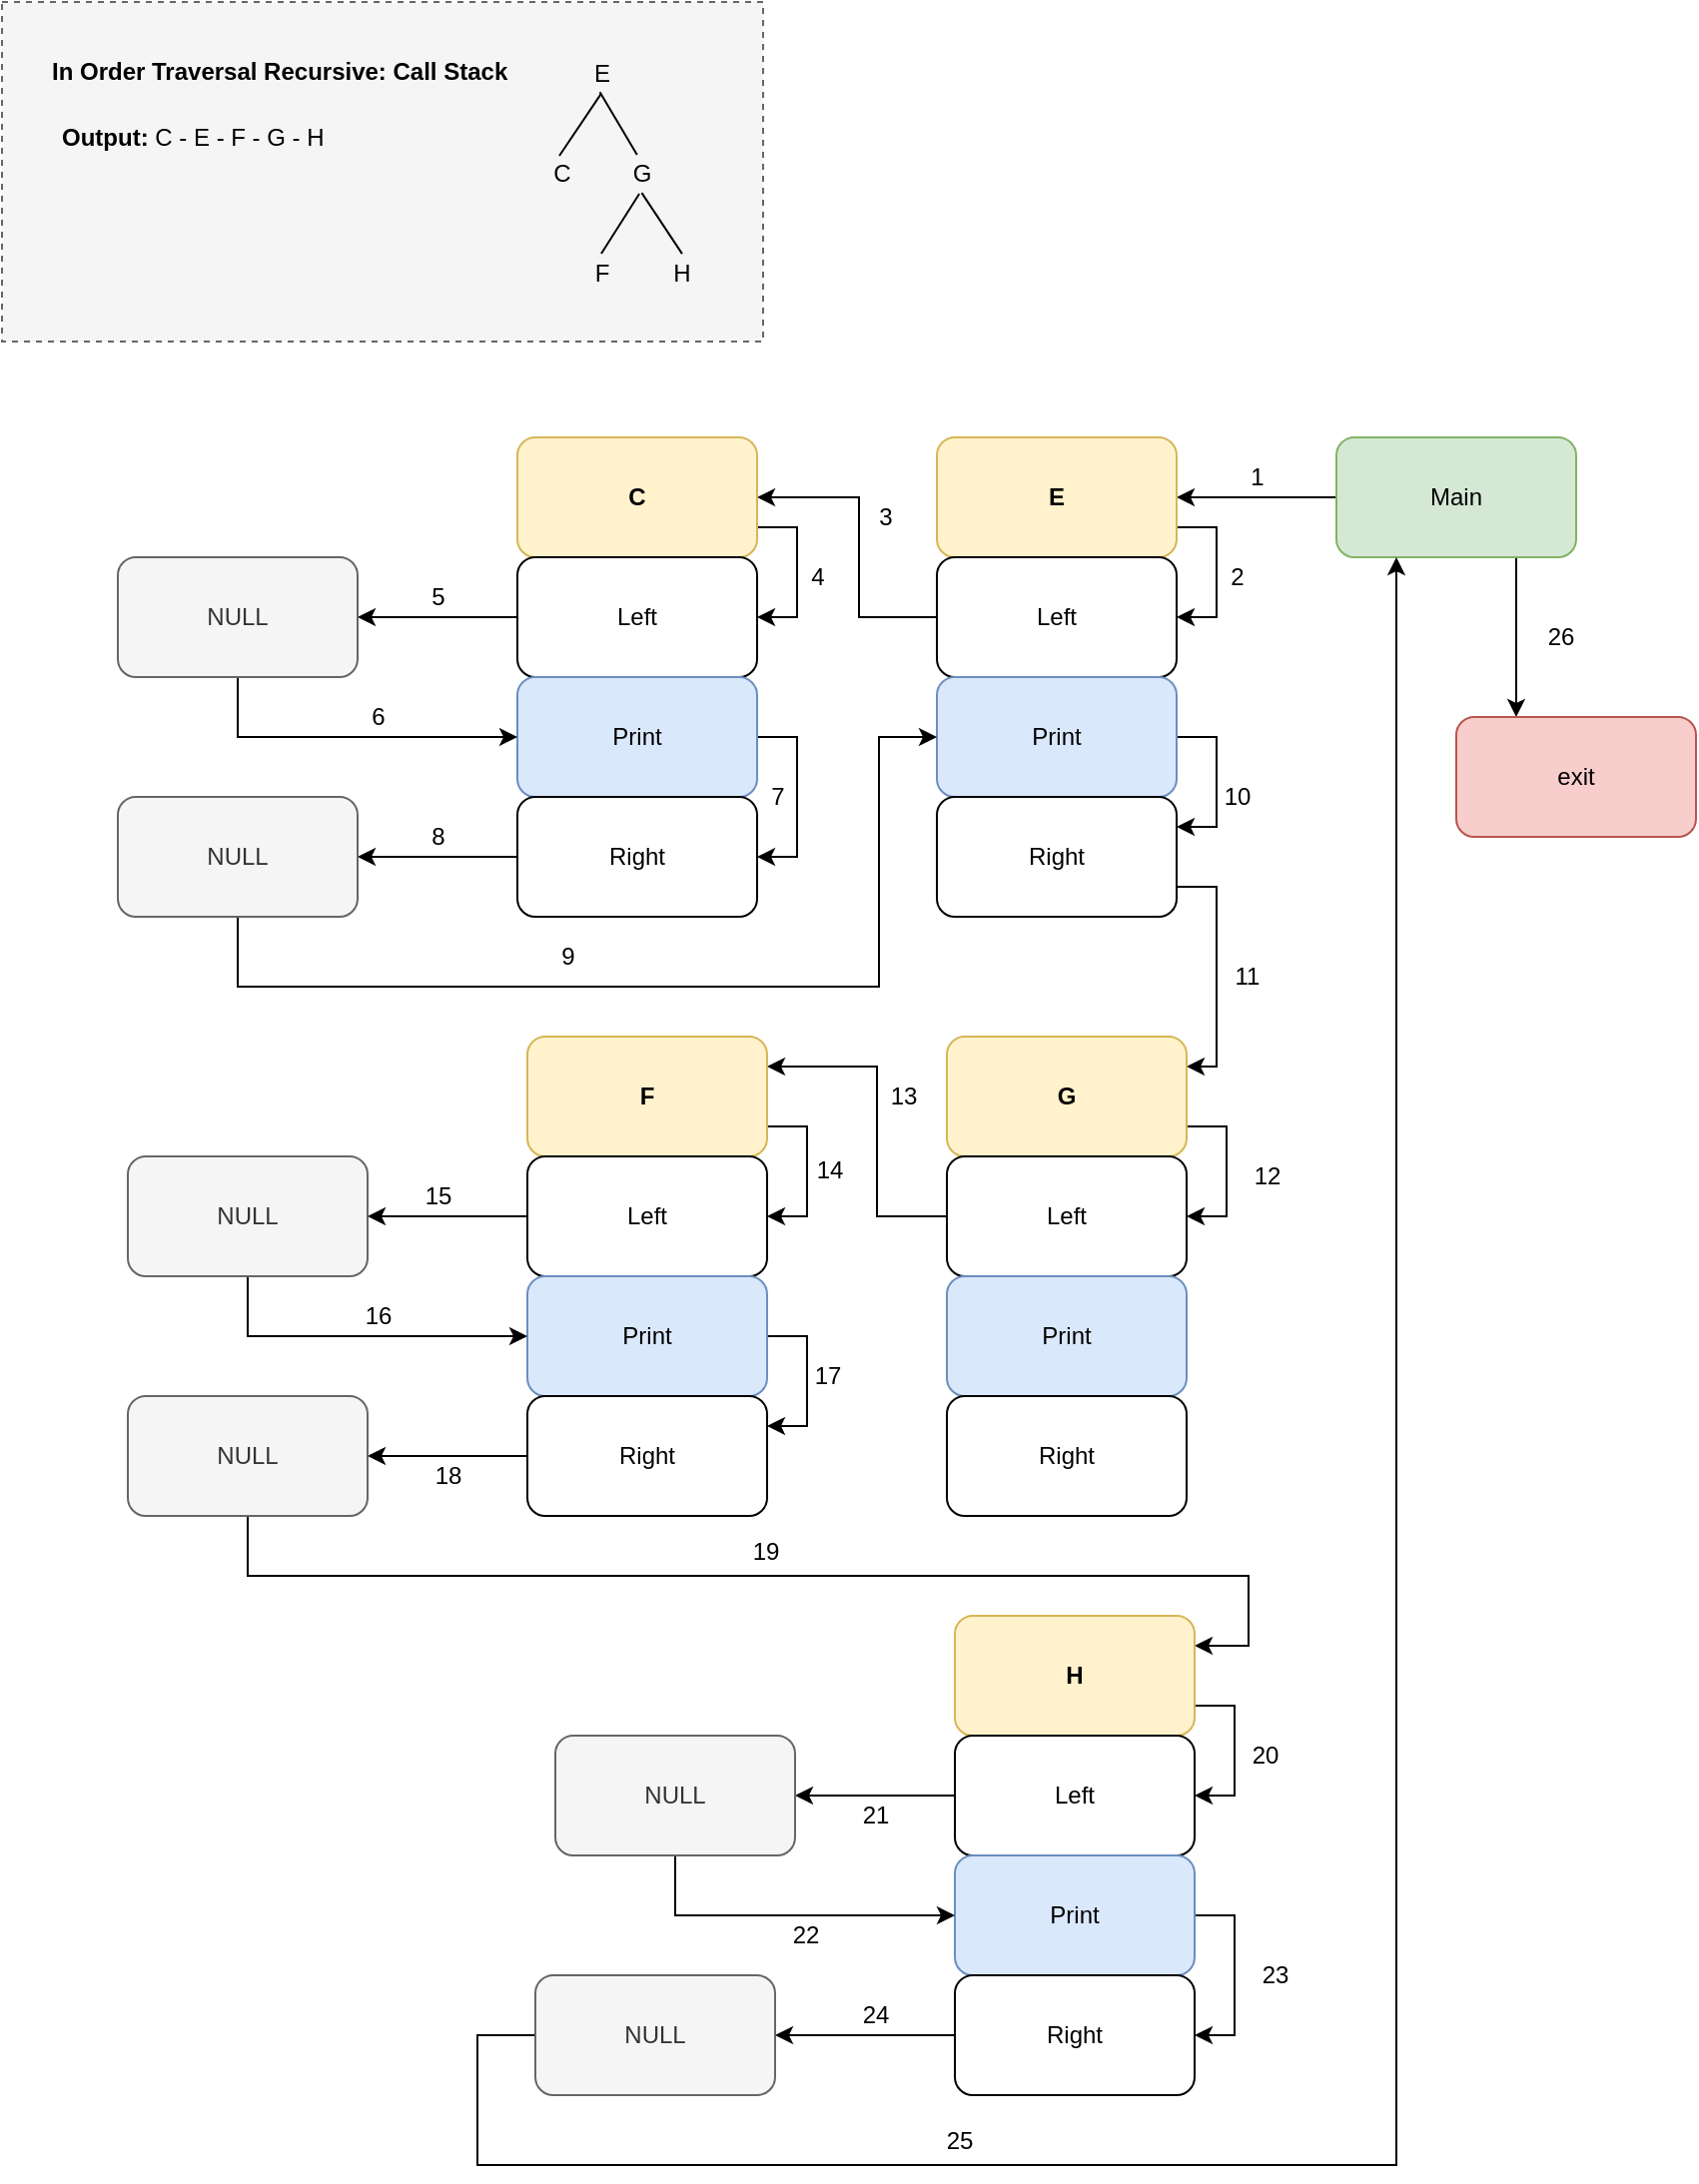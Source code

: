 <mxfile version="14.6.13" type="device"><diagram id="5BoP3zGqM8BcuiFMLUSi" name="binary-tree-in-order-traversal"><mxGraphModel dx="1960" dy="1105" grid="0" gridSize="10" guides="1" tooltips="1" connect="1" arrows="1" fold="1" page="1" pageScale="1" pageWidth="1654" pageHeight="1169" math="0" shadow="0"><root><mxCell id="0"/><mxCell id="1" parent="0"/><mxCell id="YzwYksjtchv_zgNa-ipd-102" value="" style="rounded=0;whiteSpace=wrap;html=1;fontSize=18;align=left;fillColor=#f5f5f5;dashed=1;strokeColor=#666666;fontColor=#333333;" vertex="1" parent="1"><mxGeometry x="62" y="42" width="381" height="170" as="geometry"/></mxCell><mxCell id="YzwYksjtchv_zgNa-ipd-12" value="" style="edgeStyle=orthogonalEdgeStyle;rounded=0;orthogonalLoop=1;jettySize=auto;html=1;" edge="1" parent="1" source="YzwYksjtchv_zgNa-ipd-1" target="YzwYksjtchv_zgNa-ipd-11"><mxGeometry relative="1" as="geometry"/></mxCell><mxCell id="YzwYksjtchv_zgNa-ipd-95" style="edgeStyle=orthogonalEdgeStyle;rounded=0;orthogonalLoop=1;jettySize=auto;html=1;exitX=0.75;exitY=1;exitDx=0;exitDy=0;entryX=0.25;entryY=0;entryDx=0;entryDy=0;" edge="1" parent="1" source="YzwYksjtchv_zgNa-ipd-1" target="YzwYksjtchv_zgNa-ipd-96"><mxGeometry relative="1" as="geometry"><mxPoint x="819.667" y="390" as="targetPoint"/></mxGeometry></mxCell><mxCell id="YzwYksjtchv_zgNa-ipd-1" value="Main" style="rounded=1;whiteSpace=wrap;html=1;fillColor=#d5e8d4;strokeColor=#82b366;" vertex="1" parent="1"><mxGeometry x="730" y="260" width="120" height="60" as="geometry"/></mxCell><mxCell id="YzwYksjtchv_zgNa-ipd-37" style="edgeStyle=orthogonalEdgeStyle;rounded=0;orthogonalLoop=1;jettySize=auto;html=1;exitX=1;exitY=0.75;exitDx=0;exitDy=0;entryX=1;entryY=0.5;entryDx=0;entryDy=0;" edge="1" parent="1" source="YzwYksjtchv_zgNa-ipd-11" target="YzwYksjtchv_zgNa-ipd-13"><mxGeometry relative="1" as="geometry"/></mxCell><mxCell id="YzwYksjtchv_zgNa-ipd-11" value="E" style="rounded=1;whiteSpace=wrap;html=1;fontStyle=1;fillColor=#fff2cc;strokeColor=#d6b656;" vertex="1" parent="1"><mxGeometry x="530" y="260" width="120" height="60" as="geometry"/></mxCell><mxCell id="YzwYksjtchv_zgNa-ipd-20" style="edgeStyle=orthogonalEdgeStyle;rounded=0;orthogonalLoop=1;jettySize=auto;html=1;entryX=1;entryY=0.5;entryDx=0;entryDy=0;" edge="1" parent="1" source="YzwYksjtchv_zgNa-ipd-13" target="YzwYksjtchv_zgNa-ipd-16"><mxGeometry relative="1" as="geometry"><Array as="points"><mxPoint x="491" y="350"/><mxPoint x="491" y="290"/></Array></mxGeometry></mxCell><mxCell id="YzwYksjtchv_zgNa-ipd-13" value="Left" style="rounded=1;whiteSpace=wrap;html=1;" vertex="1" parent="1"><mxGeometry x="530" y="320" width="120" height="60" as="geometry"/></mxCell><mxCell id="YzwYksjtchv_zgNa-ipd-30" style="edgeStyle=orthogonalEdgeStyle;rounded=0;orthogonalLoop=1;jettySize=auto;html=1;entryX=1;entryY=0.25;entryDx=0;entryDy=0;exitX=1;exitY=0.5;exitDx=0;exitDy=0;" edge="1" parent="1" source="YzwYksjtchv_zgNa-ipd-14" target="YzwYksjtchv_zgNa-ipd-15"><mxGeometry relative="1" as="geometry"/></mxCell><mxCell id="YzwYksjtchv_zgNa-ipd-14" value="Print" style="rounded=1;whiteSpace=wrap;html=1;fillColor=#dae8fc;strokeColor=#6c8ebf;" vertex="1" parent="1"><mxGeometry x="530" y="380" width="120" height="60" as="geometry"/></mxCell><mxCell id="YzwYksjtchv_zgNa-ipd-31" style="edgeStyle=orthogonalEdgeStyle;rounded=0;orthogonalLoop=1;jettySize=auto;html=1;entryX=1;entryY=0.25;entryDx=0;entryDy=0;exitX=1;exitY=0.75;exitDx=0;exitDy=0;" edge="1" parent="1" source="YzwYksjtchv_zgNa-ipd-15" target="YzwYksjtchv_zgNa-ipd-32"><mxGeometry relative="1" as="geometry"><mxPoint x="530" y="600" as="targetPoint"/><Array as="points"><mxPoint x="670" y="485"/><mxPoint x="670" y="575"/></Array></mxGeometry></mxCell><mxCell id="YzwYksjtchv_zgNa-ipd-15" value="Right" style="rounded=1;whiteSpace=wrap;html=1;" vertex="1" parent="1"><mxGeometry x="530" y="440" width="120" height="60" as="geometry"/></mxCell><mxCell id="YzwYksjtchv_zgNa-ipd-36" style="edgeStyle=orthogonalEdgeStyle;rounded=0;orthogonalLoop=1;jettySize=auto;html=1;exitX=1;exitY=0.75;exitDx=0;exitDy=0;entryX=1;entryY=0.5;entryDx=0;entryDy=0;" edge="1" parent="1" source="YzwYksjtchv_zgNa-ipd-16" target="YzwYksjtchv_zgNa-ipd-17"><mxGeometry relative="1" as="geometry"/></mxCell><mxCell id="YzwYksjtchv_zgNa-ipd-16" value="C" style="rounded=1;whiteSpace=wrap;html=1;fontStyle=1;fillColor=#fff2cc;strokeColor=#d6b656;" vertex="1" parent="1"><mxGeometry x="320" y="260" width="120" height="60" as="geometry"/></mxCell><mxCell id="YzwYksjtchv_zgNa-ipd-23" value="" style="edgeStyle=orthogonalEdgeStyle;rounded=0;orthogonalLoop=1;jettySize=auto;html=1;" edge="1" parent="1" source="YzwYksjtchv_zgNa-ipd-17" target="YzwYksjtchv_zgNa-ipd-22"><mxGeometry relative="1" as="geometry"/></mxCell><mxCell id="YzwYksjtchv_zgNa-ipd-17" value="Left" style="rounded=1;whiteSpace=wrap;html=1;" vertex="1" parent="1"><mxGeometry x="320" y="320" width="120" height="60" as="geometry"/></mxCell><mxCell id="YzwYksjtchv_zgNa-ipd-25" style="edgeStyle=orthogonalEdgeStyle;rounded=0;orthogonalLoop=1;jettySize=auto;html=1;entryX=1;entryY=0.5;entryDx=0;entryDy=0;exitX=1;exitY=0.5;exitDx=0;exitDy=0;" edge="1" parent="1" source="YzwYksjtchv_zgNa-ipd-18" target="YzwYksjtchv_zgNa-ipd-19"><mxGeometry relative="1" as="geometry"/></mxCell><mxCell id="YzwYksjtchv_zgNa-ipd-18" value="Print" style="rounded=1;whiteSpace=wrap;html=1;fillColor=#dae8fc;strokeColor=#6c8ebf;" vertex="1" parent="1"><mxGeometry x="320" y="380" width="120" height="60" as="geometry"/></mxCell><mxCell id="YzwYksjtchv_zgNa-ipd-27" value="" style="edgeStyle=orthogonalEdgeStyle;rounded=0;orthogonalLoop=1;jettySize=auto;html=1;" edge="1" parent="1" source="YzwYksjtchv_zgNa-ipd-19" target="YzwYksjtchv_zgNa-ipd-26"><mxGeometry relative="1" as="geometry"/></mxCell><mxCell id="YzwYksjtchv_zgNa-ipd-19" value="Right" style="rounded=1;whiteSpace=wrap;html=1;" vertex="1" parent="1"><mxGeometry x="320" y="440" width="120" height="60" as="geometry"/></mxCell><mxCell id="YzwYksjtchv_zgNa-ipd-21" value="&lt;font style=&quot;font-size: 12px&quot;&gt;In Order Traversal Recursive: Call Stack&lt;/font&gt;" style="text;html=1;align=left;verticalAlign=middle;resizable=0;points=[];autosize=1;strokeColor=none;fontStyle=1;fontSize=18;" vertex="1" parent="1"><mxGeometry x="85" y="61" width="238" height="28" as="geometry"/></mxCell><mxCell id="YzwYksjtchv_zgNa-ipd-24" style="edgeStyle=orthogonalEdgeStyle;rounded=0;orthogonalLoop=1;jettySize=auto;html=1;entryX=0;entryY=0.5;entryDx=0;entryDy=0;exitX=0.5;exitY=1;exitDx=0;exitDy=0;" edge="1" parent="1" source="YzwYksjtchv_zgNa-ipd-22" target="YzwYksjtchv_zgNa-ipd-18"><mxGeometry relative="1" as="geometry"/></mxCell><mxCell id="YzwYksjtchv_zgNa-ipd-22" value="NULL" style="rounded=1;whiteSpace=wrap;html=1;fillColor=#f5f5f5;strokeColor=#666666;fontColor=#333333;" vertex="1" parent="1"><mxGeometry x="120" y="320" width="120" height="60" as="geometry"/></mxCell><mxCell id="YzwYksjtchv_zgNa-ipd-28" style="edgeStyle=orthogonalEdgeStyle;rounded=0;orthogonalLoop=1;jettySize=auto;html=1;entryX=0;entryY=0.5;entryDx=0;entryDy=0;exitX=0.5;exitY=1;exitDx=0;exitDy=0;" edge="1" parent="1" source="YzwYksjtchv_zgNa-ipd-26" target="YzwYksjtchv_zgNa-ipd-14"><mxGeometry relative="1" as="geometry"><Array as="points"><mxPoint x="180" y="535"/><mxPoint x="501" y="535"/><mxPoint x="501" y="410"/></Array></mxGeometry></mxCell><mxCell id="YzwYksjtchv_zgNa-ipd-26" value="NULL" style="rounded=1;whiteSpace=wrap;html=1;fillColor=#f5f5f5;strokeColor=#666666;fontColor=#333333;" vertex="1" parent="1"><mxGeometry x="120" y="440" width="120" height="60" as="geometry"/></mxCell><mxCell id="YzwYksjtchv_zgNa-ipd-49" style="edgeStyle=orthogonalEdgeStyle;rounded=0;orthogonalLoop=1;jettySize=auto;html=1;exitX=1;exitY=0.75;exitDx=0;exitDy=0;entryX=1;entryY=0.5;entryDx=0;entryDy=0;" edge="1" parent="1" source="YzwYksjtchv_zgNa-ipd-32" target="YzwYksjtchv_zgNa-ipd-33"><mxGeometry relative="1" as="geometry"/></mxCell><mxCell id="YzwYksjtchv_zgNa-ipd-32" value="G" style="rounded=1;whiteSpace=wrap;html=1;fontStyle=1;fillColor=#fff2cc;strokeColor=#d6b656;" vertex="1" parent="1"><mxGeometry x="535" y="560" width="120" height="60" as="geometry"/></mxCell><mxCell id="YzwYksjtchv_zgNa-ipd-55" style="edgeStyle=orthogonalEdgeStyle;rounded=0;orthogonalLoop=1;jettySize=auto;html=1;entryX=1;entryY=0.25;entryDx=0;entryDy=0;" edge="1" parent="1" source="YzwYksjtchv_zgNa-ipd-33" target="YzwYksjtchv_zgNa-ipd-51"><mxGeometry relative="1" as="geometry"><Array as="points"><mxPoint x="500" y="650"/><mxPoint x="500" y="575"/></Array></mxGeometry></mxCell><mxCell id="YzwYksjtchv_zgNa-ipd-33" value="Left" style="rounded=1;whiteSpace=wrap;html=1;" vertex="1" parent="1"><mxGeometry x="535" y="620" width="120" height="60" as="geometry"/></mxCell><mxCell id="YzwYksjtchv_zgNa-ipd-34" value="Print" style="rounded=1;whiteSpace=wrap;html=1;fillColor=#dae8fc;strokeColor=#6c8ebf;" vertex="1" parent="1"><mxGeometry x="535" y="680" width="120" height="60" as="geometry"/></mxCell><mxCell id="YzwYksjtchv_zgNa-ipd-35" value="Right" style="rounded=1;whiteSpace=wrap;html=1;" vertex="1" parent="1"><mxGeometry x="535" y="740" width="120" height="60" as="geometry"/></mxCell><mxCell id="YzwYksjtchv_zgNa-ipd-38" value="1" style="text;html=1;align=center;verticalAlign=middle;resizable=0;points=[];autosize=1;strokeColor=none;" vertex="1" parent="1"><mxGeometry x="680" y="270" width="20" height="20" as="geometry"/></mxCell><mxCell id="YzwYksjtchv_zgNa-ipd-39" value="2" style="text;html=1;align=center;verticalAlign=middle;resizable=0;points=[];autosize=1;strokeColor=none;" vertex="1" parent="1"><mxGeometry x="670" y="320" width="20" height="20" as="geometry"/></mxCell><mxCell id="YzwYksjtchv_zgNa-ipd-40" value="3" style="text;html=1;align=center;verticalAlign=middle;resizable=0;points=[];autosize=1;strokeColor=none;" vertex="1" parent="1"><mxGeometry x="494" y="290" width="20" height="20" as="geometry"/></mxCell><mxCell id="YzwYksjtchv_zgNa-ipd-41" value="4" style="text;html=1;align=center;verticalAlign=middle;resizable=0;points=[];autosize=1;strokeColor=none;" vertex="1" parent="1"><mxGeometry x="460" y="320" width="20" height="20" as="geometry"/></mxCell><mxCell id="YzwYksjtchv_zgNa-ipd-42" value="5" style="text;html=1;align=center;verticalAlign=middle;resizable=0;points=[];autosize=1;strokeColor=none;" vertex="1" parent="1"><mxGeometry x="270" y="330" width="20" height="20" as="geometry"/></mxCell><mxCell id="YzwYksjtchv_zgNa-ipd-43" value="6" style="text;html=1;align=center;verticalAlign=middle;resizable=0;points=[];autosize=1;strokeColor=none;" vertex="1" parent="1"><mxGeometry x="240" y="390" width="20" height="20" as="geometry"/></mxCell><mxCell id="YzwYksjtchv_zgNa-ipd-44" value="7" style="text;html=1;align=center;verticalAlign=middle;resizable=0;points=[];autosize=1;strokeColor=none;" vertex="1" parent="1"><mxGeometry x="440" y="430" width="20" height="20" as="geometry"/></mxCell><mxCell id="YzwYksjtchv_zgNa-ipd-45" value="8" style="text;html=1;align=center;verticalAlign=middle;resizable=0;points=[];autosize=1;strokeColor=none;" vertex="1" parent="1"><mxGeometry x="270" y="450" width="20" height="20" as="geometry"/></mxCell><mxCell id="YzwYksjtchv_zgNa-ipd-46" value="9" style="text;html=1;align=center;verticalAlign=middle;resizable=0;points=[];autosize=1;strokeColor=none;" vertex="1" parent="1"><mxGeometry x="335" y="510" width="20" height="20" as="geometry"/></mxCell><mxCell id="YzwYksjtchv_zgNa-ipd-47" value="10" style="text;html=1;align=center;verticalAlign=middle;resizable=0;points=[];autosize=1;strokeColor=none;" vertex="1" parent="1"><mxGeometry x="665" y="430" width="30" height="20" as="geometry"/></mxCell><mxCell id="YzwYksjtchv_zgNa-ipd-50" style="edgeStyle=orthogonalEdgeStyle;rounded=0;orthogonalLoop=1;jettySize=auto;html=1;exitX=1;exitY=0.75;exitDx=0;exitDy=0;entryX=1;entryY=0.5;entryDx=0;entryDy=0;" edge="1" source="YzwYksjtchv_zgNa-ipd-51" target="YzwYksjtchv_zgNa-ipd-52" parent="1"><mxGeometry relative="1" as="geometry"/></mxCell><mxCell id="YzwYksjtchv_zgNa-ipd-51" value="F" style="rounded=1;whiteSpace=wrap;html=1;fontStyle=1;fillColor=#fff2cc;strokeColor=#d6b656;" vertex="1" parent="1"><mxGeometry x="325" y="560" width="120" height="60" as="geometry"/></mxCell><mxCell id="YzwYksjtchv_zgNa-ipd-60" value="" style="edgeStyle=orthogonalEdgeStyle;rounded=0;orthogonalLoop=1;jettySize=auto;html=1;" edge="1" parent="1" source="YzwYksjtchv_zgNa-ipd-52" target="YzwYksjtchv_zgNa-ipd-59"><mxGeometry relative="1" as="geometry"/></mxCell><mxCell id="YzwYksjtchv_zgNa-ipd-52" value="Left" style="rounded=1;whiteSpace=wrap;html=1;" vertex="1" parent="1"><mxGeometry x="325" y="620" width="120" height="60" as="geometry"/></mxCell><mxCell id="YzwYksjtchv_zgNa-ipd-65" style="edgeStyle=orthogonalEdgeStyle;rounded=0;orthogonalLoop=1;jettySize=auto;html=1;entryX=1;entryY=0.25;entryDx=0;entryDy=0;exitX=1;exitY=0.5;exitDx=0;exitDy=0;" edge="1" parent="1" source="YzwYksjtchv_zgNa-ipd-53" target="YzwYksjtchv_zgNa-ipd-54"><mxGeometry relative="1" as="geometry"/></mxCell><mxCell id="YzwYksjtchv_zgNa-ipd-53" value="Print" style="rounded=1;whiteSpace=wrap;html=1;fillColor=#dae8fc;strokeColor=#6c8ebf;" vertex="1" parent="1"><mxGeometry x="325" y="680" width="120" height="60" as="geometry"/></mxCell><mxCell id="YzwYksjtchv_zgNa-ipd-68" value="" style="edgeStyle=orthogonalEdgeStyle;rounded=0;orthogonalLoop=1;jettySize=auto;html=1;" edge="1" parent="1" source="YzwYksjtchv_zgNa-ipd-54" target="YzwYksjtchv_zgNa-ipd-67"><mxGeometry relative="1" as="geometry"/></mxCell><mxCell id="YzwYksjtchv_zgNa-ipd-74" style="edgeStyle=orthogonalEdgeStyle;rounded=0;orthogonalLoop=1;jettySize=auto;html=1;entryX=1;entryY=0.25;entryDx=0;entryDy=0;exitX=0.5;exitY=1;exitDx=0;exitDy=0;" edge="1" parent="1" source="YzwYksjtchv_zgNa-ipd-67" target="YzwYksjtchv_zgNa-ipd-70"><mxGeometry relative="1" as="geometry"><Array as="points"><mxPoint x="185" y="830"/><mxPoint x="686" y="830"/><mxPoint x="686" y="865"/></Array></mxGeometry></mxCell><mxCell id="YzwYksjtchv_zgNa-ipd-54" value="Right" style="rounded=1;whiteSpace=wrap;html=1;" vertex="1" parent="1"><mxGeometry x="325" y="740" width="120" height="60" as="geometry"/></mxCell><mxCell id="YzwYksjtchv_zgNa-ipd-56" value="12" style="text;html=1;align=center;verticalAlign=middle;resizable=0;points=[];autosize=1;strokeColor=none;" vertex="1" parent="1"><mxGeometry x="680" y="620" width="30" height="20" as="geometry"/></mxCell><mxCell id="YzwYksjtchv_zgNa-ipd-57" value="13" style="text;html=1;align=center;verticalAlign=middle;resizable=0;points=[];autosize=1;strokeColor=none;" vertex="1" parent="1"><mxGeometry x="498" y="580" width="30" height="20" as="geometry"/></mxCell><mxCell id="YzwYksjtchv_zgNa-ipd-58" value="14" style="text;html=1;align=center;verticalAlign=middle;resizable=0;points=[];autosize=1;strokeColor=none;" vertex="1" parent="1"><mxGeometry x="461" y="617" width="30" height="20" as="geometry"/></mxCell><mxCell id="YzwYksjtchv_zgNa-ipd-61" style="edgeStyle=orthogonalEdgeStyle;rounded=0;orthogonalLoop=1;jettySize=auto;html=1;entryX=0;entryY=0.5;entryDx=0;entryDy=0;exitX=0.5;exitY=1;exitDx=0;exitDy=0;" edge="1" parent="1" source="YzwYksjtchv_zgNa-ipd-59" target="YzwYksjtchv_zgNa-ipd-53"><mxGeometry relative="1" as="geometry"/></mxCell><mxCell id="YzwYksjtchv_zgNa-ipd-59" value="NULL" style="rounded=1;whiteSpace=wrap;html=1;fillColor=#f5f5f5;strokeColor=#666666;fontColor=#333333;" vertex="1" parent="1"><mxGeometry x="125" y="620" width="120" height="60" as="geometry"/></mxCell><mxCell id="YzwYksjtchv_zgNa-ipd-62" value="15" style="text;html=1;align=center;verticalAlign=middle;resizable=0;points=[];autosize=1;strokeColor=none;" vertex="1" parent="1"><mxGeometry x="265" y="630" width="30" height="20" as="geometry"/></mxCell><mxCell id="YzwYksjtchv_zgNa-ipd-63" value="16" style="text;html=1;align=center;verticalAlign=middle;resizable=0;points=[];autosize=1;strokeColor=none;" vertex="1" parent="1"><mxGeometry x="235" y="690" width="30" height="20" as="geometry"/></mxCell><mxCell id="YzwYksjtchv_zgNa-ipd-66" value="17" style="text;html=1;align=center;verticalAlign=middle;resizable=0;points=[];autosize=1;strokeColor=none;" vertex="1" parent="1"><mxGeometry x="460" y="720" width="30" height="20" as="geometry"/></mxCell><mxCell id="YzwYksjtchv_zgNa-ipd-67" value="NULL" style="rounded=1;whiteSpace=wrap;html=1;fillColor=#f5f5f5;strokeColor=#666666;fontColor=#333333;" vertex="1" parent="1"><mxGeometry x="125" y="740" width="120" height="60" as="geometry"/></mxCell><mxCell id="YzwYksjtchv_zgNa-ipd-69" value="18" style="text;html=1;align=center;verticalAlign=middle;resizable=0;points=[];autosize=1;strokeColor=none;" vertex="1" parent="1"><mxGeometry x="270" y="770" width="30" height="20" as="geometry"/></mxCell><mxCell id="YzwYksjtchv_zgNa-ipd-76" style="edgeStyle=orthogonalEdgeStyle;rounded=0;orthogonalLoop=1;jettySize=auto;html=1;exitX=1;exitY=0.75;exitDx=0;exitDy=0;entryX=1;entryY=0.5;entryDx=0;entryDy=0;" edge="1" parent="1" source="YzwYksjtchv_zgNa-ipd-70" target="YzwYksjtchv_zgNa-ipd-71"><mxGeometry relative="1" as="geometry"/></mxCell><mxCell id="YzwYksjtchv_zgNa-ipd-70" value="H" style="rounded=1;whiteSpace=wrap;html=1;fontStyle=1;fillColor=#fff2cc;strokeColor=#d6b656;" vertex="1" parent="1"><mxGeometry x="539" y="850" width="120" height="60" as="geometry"/></mxCell><mxCell id="YzwYksjtchv_zgNa-ipd-79" value="" style="edgeStyle=orthogonalEdgeStyle;rounded=0;orthogonalLoop=1;jettySize=auto;html=1;" edge="1" parent="1" source="YzwYksjtchv_zgNa-ipd-71" target="YzwYksjtchv_zgNa-ipd-78"><mxGeometry relative="1" as="geometry"/></mxCell><mxCell id="YzwYksjtchv_zgNa-ipd-71" value="Left" style="rounded=1;whiteSpace=wrap;html=1;" vertex="1" parent="1"><mxGeometry x="539" y="910" width="120" height="60" as="geometry"/></mxCell><mxCell id="YzwYksjtchv_zgNa-ipd-83" style="edgeStyle=orthogonalEdgeStyle;rounded=0;orthogonalLoop=1;jettySize=auto;html=1;entryX=1;entryY=0.5;entryDx=0;entryDy=0;exitX=1;exitY=0.5;exitDx=0;exitDy=0;" edge="1" parent="1" source="YzwYksjtchv_zgNa-ipd-72" target="YzwYksjtchv_zgNa-ipd-73"><mxGeometry relative="1" as="geometry"/></mxCell><mxCell id="YzwYksjtchv_zgNa-ipd-72" value="Print" style="rounded=1;whiteSpace=wrap;html=1;fillColor=#dae8fc;strokeColor=#6c8ebf;" vertex="1" parent="1"><mxGeometry x="539" y="970" width="120" height="60" as="geometry"/></mxCell><mxCell id="YzwYksjtchv_zgNa-ipd-89" style="edgeStyle=orthogonalEdgeStyle;rounded=0;orthogonalLoop=1;jettySize=auto;html=1;entryX=1;entryY=0.5;entryDx=0;entryDy=0;" edge="1" parent="1" source="YzwYksjtchv_zgNa-ipd-73" target="YzwYksjtchv_zgNa-ipd-88"><mxGeometry relative="1" as="geometry"/></mxCell><mxCell id="YzwYksjtchv_zgNa-ipd-73" value="Right" style="rounded=1;whiteSpace=wrap;html=1;" vertex="1" parent="1"><mxGeometry x="539" y="1030" width="120" height="60" as="geometry"/></mxCell><mxCell id="YzwYksjtchv_zgNa-ipd-77" value="20" style="text;html=1;align=center;verticalAlign=middle;resizable=0;points=[];autosize=1;strokeColor=none;" vertex="1" parent="1"><mxGeometry x="679" y="910" width="30" height="20" as="geometry"/></mxCell><mxCell id="YzwYksjtchv_zgNa-ipd-80" style="edgeStyle=orthogonalEdgeStyle;rounded=0;orthogonalLoop=1;jettySize=auto;html=1;entryX=0;entryY=0.5;entryDx=0;entryDy=0;exitX=0.5;exitY=1;exitDx=0;exitDy=0;" edge="1" parent="1" source="YzwYksjtchv_zgNa-ipd-78" target="YzwYksjtchv_zgNa-ipd-72"><mxGeometry relative="1" as="geometry"/></mxCell><mxCell id="YzwYksjtchv_zgNa-ipd-78" value="NULL" style="rounded=1;whiteSpace=wrap;html=1;fillColor=#f5f5f5;strokeColor=#666666;fontColor=#333333;" vertex="1" parent="1"><mxGeometry x="339" y="910" width="120" height="60" as="geometry"/></mxCell><mxCell id="YzwYksjtchv_zgNa-ipd-81" value="21" style="text;html=1;align=center;verticalAlign=middle;resizable=0;points=[];autosize=1;strokeColor=none;" vertex="1" parent="1"><mxGeometry x="484" y="940" width="30" height="20" as="geometry"/></mxCell><mxCell id="YzwYksjtchv_zgNa-ipd-82" value="22" style="text;html=1;align=center;verticalAlign=middle;resizable=0;points=[];autosize=1;strokeColor=none;" vertex="1" parent="1"><mxGeometry x="449" y="1000" width="30" height="20" as="geometry"/></mxCell><mxCell id="YzwYksjtchv_zgNa-ipd-84" value="23" style="text;html=1;align=center;verticalAlign=middle;resizable=0;points=[];autosize=1;strokeColor=none;" vertex="1" parent="1"><mxGeometry x="684" y="1020" width="30" height="20" as="geometry"/></mxCell><mxCell id="YzwYksjtchv_zgNa-ipd-91" style="edgeStyle=orthogonalEdgeStyle;rounded=0;orthogonalLoop=1;jettySize=auto;html=1;entryX=0.25;entryY=1;entryDx=0;entryDy=0;" edge="1" parent="1" source="YzwYksjtchv_zgNa-ipd-88" target="YzwYksjtchv_zgNa-ipd-1"><mxGeometry relative="1" as="geometry"><Array as="points"><mxPoint x="300" y="1060"/><mxPoint x="300" y="1125"/><mxPoint x="760" y="1125"/></Array></mxGeometry></mxCell><mxCell id="YzwYksjtchv_zgNa-ipd-88" value="NULL" style="rounded=1;whiteSpace=wrap;html=1;fillColor=#f5f5f5;strokeColor=#666666;fontColor=#333333;" vertex="1" parent="1"><mxGeometry x="329" y="1030" width="120" height="60" as="geometry"/></mxCell><mxCell id="YzwYksjtchv_zgNa-ipd-90" value="24" style="text;html=1;align=center;verticalAlign=middle;resizable=0;points=[];autosize=1;strokeColor=none;" vertex="1" parent="1"><mxGeometry x="484" y="1040" width="30" height="20" as="geometry"/></mxCell><mxCell id="YzwYksjtchv_zgNa-ipd-92" value="25" style="text;html=1;align=center;verticalAlign=middle;resizable=0;points=[];autosize=1;strokeColor=none;" vertex="1" parent="1"><mxGeometry x="526" y="1103" width="30" height="20" as="geometry"/></mxCell><mxCell id="YzwYksjtchv_zgNa-ipd-93" value="11" style="text;html=1;align=center;verticalAlign=middle;resizable=0;points=[];autosize=1;strokeColor=none;" vertex="1" parent="1"><mxGeometry x="670" y="520" width="30" height="20" as="geometry"/></mxCell><mxCell id="YzwYksjtchv_zgNa-ipd-94" value="19" style="text;html=1;align=center;verticalAlign=middle;resizable=0;points=[];autosize=1;strokeColor=none;" vertex="1" parent="1"><mxGeometry x="429" y="808" width="30" height="20" as="geometry"/></mxCell><mxCell id="YzwYksjtchv_zgNa-ipd-96" value="exit" style="rounded=1;whiteSpace=wrap;html=1;fillColor=#f8cecc;strokeColor=#b85450;" vertex="1" parent="1"><mxGeometry x="790" y="400" width="120" height="60" as="geometry"/></mxCell><mxCell id="YzwYksjtchv_zgNa-ipd-99" value="26" style="text;html=1;align=center;verticalAlign=middle;resizable=0;points=[];autosize=1;strokeColor=none;fontSize=12;" vertex="1" parent="1"><mxGeometry x="830" y="351" width="23" height="18" as="geometry"/></mxCell><mxCell id="YzwYksjtchv_zgNa-ipd-101" value="&lt;font style=&quot;font-size: 12px&quot;&gt;&lt;b&gt;Output:&lt;/b&gt; C - E - F - G - H&amp;nbsp;&lt;/font&gt;" style="text;html=1;align=left;verticalAlign=middle;resizable=0;points=[];autosize=1;strokeColor=none;fontSize=18;" vertex="1" parent="1"><mxGeometry x="90" y="94" width="145" height="28" as="geometry"/></mxCell><mxCell id="YzwYksjtchv_zgNa-ipd-98" value="" style="group" vertex="1" connectable="0" parent="1"><mxGeometry x="332" y="68" width="80" height="120" as="geometry"/></mxCell><mxCell id="YzwYksjtchv_zgNa-ipd-2" value="E" style="text;html=1;align=center;verticalAlign=middle;resizable=0;points=[];autosize=1;strokeColor=none;" vertex="1" parent="YzwYksjtchv_zgNa-ipd-98"><mxGeometry x="20" width="20" height="20" as="geometry"/></mxCell><mxCell id="YzwYksjtchv_zgNa-ipd-3" value="C" style="text;html=1;align=center;verticalAlign=middle;resizable=0;points=[];autosize=1;strokeColor=none;" vertex="1" parent="YzwYksjtchv_zgNa-ipd-98"><mxGeometry y="50" width="20" height="20" as="geometry"/></mxCell><mxCell id="YzwYksjtchv_zgNa-ipd-4" value="H" style="text;html=1;align=center;verticalAlign=middle;resizable=0;points=[];autosize=1;strokeColor=none;" vertex="1" parent="YzwYksjtchv_zgNa-ipd-98"><mxGeometry x="60" y="100" width="20" height="20" as="geometry"/></mxCell><mxCell id="YzwYksjtchv_zgNa-ipd-5" value="G" style="text;html=1;align=center;verticalAlign=middle;resizable=0;points=[];autosize=1;strokeColor=none;" vertex="1" parent="YzwYksjtchv_zgNa-ipd-98"><mxGeometry x="40" y="50" width="20" height="20" as="geometry"/></mxCell><mxCell id="YzwYksjtchv_zgNa-ipd-6" value="F" style="text;html=1;align=center;verticalAlign=middle;resizable=0;points=[];autosize=1;strokeColor=none;" vertex="1" parent="YzwYksjtchv_zgNa-ipd-98"><mxGeometry x="20" y="100" width="20" height="20" as="geometry"/></mxCell><mxCell id="YzwYksjtchv_zgNa-ipd-7" value="" style="endArrow=none;html=1;entryX=0.5;entryY=0.991;entryDx=0;entryDy=0;entryPerimeter=0;" edge="1" parent="YzwYksjtchv_zgNa-ipd-98" target="YzwYksjtchv_zgNa-ipd-2"><mxGeometry width="50" height="50" relative="1" as="geometry"><mxPoint x="9" y="51" as="sourcePoint"/><mxPoint x="30" y="20" as="targetPoint"/></mxGeometry></mxCell><mxCell id="YzwYksjtchv_zgNa-ipd-8" value="" style="endArrow=none;html=1;entryX=0.395;entryY=0.026;entryDx=0;entryDy=0;entryPerimeter=0;exitX=0.465;exitY=0.956;exitDx=0;exitDy=0;exitPerimeter=0;" edge="1" parent="YzwYksjtchv_zgNa-ipd-98" source="YzwYksjtchv_zgNa-ipd-2" target="YzwYksjtchv_zgNa-ipd-5"><mxGeometry width="50" height="50" relative="1" as="geometry"><mxPoint x="48" y="20" as="sourcePoint"/><mxPoint x="50" y="50" as="targetPoint"/></mxGeometry></mxCell><mxCell id="YzwYksjtchv_zgNa-ipd-9" value="" style="endArrow=none;html=1;exitX=0.547;exitY=0.002;exitDx=0;exitDy=0;exitPerimeter=0;" edge="1" parent="YzwYksjtchv_zgNa-ipd-98"><mxGeometry width="50" height="50" relative="1" as="geometry"><mxPoint x="30" y="100.04" as="sourcePoint"/><mxPoint x="49.06" y="70" as="targetPoint"/></mxGeometry></mxCell><mxCell id="YzwYksjtchv_zgNa-ipd-10" value="" style="endArrow=none;html=1;exitX=0.512;exitY=0.979;exitDx=0;exitDy=0;exitPerimeter=0;entryX=0.523;entryY=0.002;entryDx=0;entryDy=0;entryPerimeter=0;" edge="1" parent="YzwYksjtchv_zgNa-ipd-98" source="YzwYksjtchv_zgNa-ipd-5" target="YzwYksjtchv_zgNa-ipd-4"><mxGeometry width="50" height="50" relative="1" as="geometry"><mxPoint x="60" y="69.48" as="sourcePoint"/><mxPoint x="77.9" y="100" as="targetPoint"/></mxGeometry></mxCell></root></mxGraphModel></diagram></mxfile>